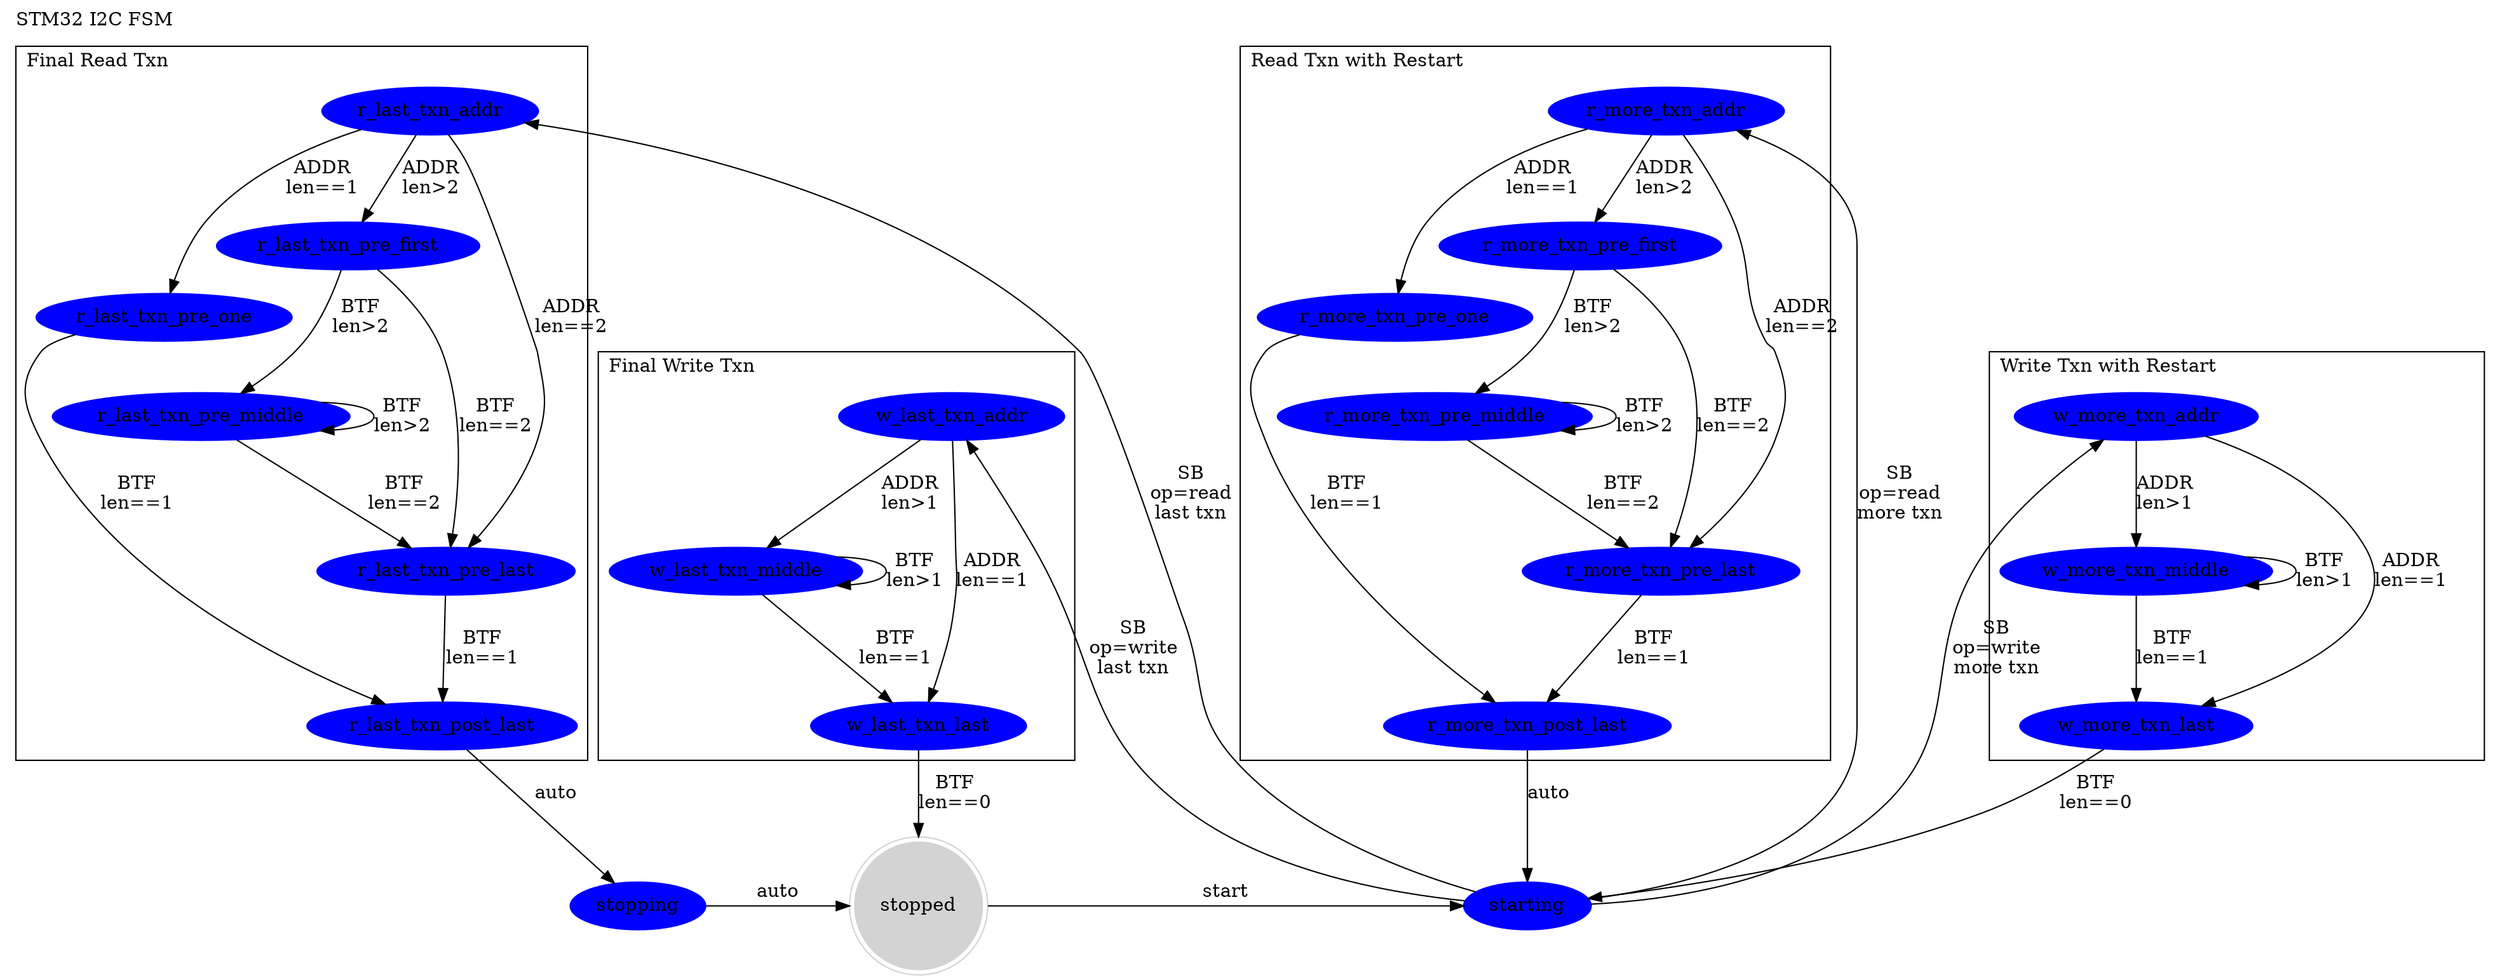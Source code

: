 // Regenerate using graphviz/dotty with this command
//   dot -Tjpg ./flight/Doc/Architecture/stm32_i2c_fsm.dot > ./flight/Doc/Architecture/stm32_i2c_fsm.jpg

digraph stm32_i2c_fsm {
  label="STM32 I2C FSM"
  labelloc=t
  labeljust = l

  {
    node [ style=filled,color=lightgray ]

    stopped [ shape="doublecircle" ]
  }

  node [ style=filled,color=blue ]

  {
    rank=same
    stopped
    stopping
    starting
  }

  // start addr/w[A] data[A] stop
  //     SB       ADDR     BTF
  //      ADDR     DR
  //                STOP
  //
  // start addr/w[A] data[A] data[A] stop
  //     SB       ADDR     BTF     BTF
  //      ADDR     DR       DR
  //                         STOP
  //
  // start addr/w[A] data[A] data[A] data[A] stop
  //     SB       ADDR     BTF     BTF     BTF
  //      ADDR     DR       DR      DR
  //                                 STOP
  //
  subgraph cluster_w_last_txn {
    label="Final Write Txn"
    w_last_txn_addr
    w_last_txn_middle
    w_last_txn_last
  }

  // start addr/w[A] data[A] start
  //     SB       ADDR     BTF
  //      ADDR     DR
  //                START
  //
  // start addr/w[A] data[A] data[A] start
  //     SB       ADDR     BTF     BTF
  //      ADDR     DR       DR
  //                         START
  //
  // start addr/w[A] data[A] data[A] data[A] stop
  //     SB       ADDR     BTF     BTF     BTF
  //      ADDR     DR       DR      DR
  //                                 START
  //
  subgraph cluster_w_more_txn {
    label="Write Txn with Restart"
    w_more_txn_addr
    w_more_txn_middle
    w_more_txn_last
  }

  // start addr/r[A] [data] N stop
  //     SB       ADDR     RXNE
  //      ADDR     STOP    DR
  //               NAK
  //
  // start addr/r[A] [data] A [data] N stop
  //     SB       ADDR     RXNE     RXNE
  //      ADDR             DR       DR
  //               ACK      NAK
  //                        STOP
  //
  // start addr/r[A] [data] A [data] A [data] N stop
  //     SB       ADDR     RXNE     RXNE     RXNE
  //      ADDR             DR       DR       DR
  //               ACK      ACK      NAK
  //                                 STOP
  //
  subgraph cluster_r_last_txn {
    label="Final Read Txn"
    r_last_txn_addr
    r_last_txn_pre_one
    r_last_txn_pre_first
    r_last_txn_pre_middle
    r_last_txn_pre_last
    r_last_txn_post_last
  }

  // start addr/r[A] [data] N start
  //     SB       ADDR     RXNE
  //      ADDR     START   DR
  //               NAK
  //
  // start addr/r[A] [data] A [data] N start
  //     SB       ADDR     RXNE     RXNE
  //      ADDR             DR       DR
  //               ACK      NAK
  //                        START
  //
  // start addr/r[A] [data] A [data] A [data] N start
  //     SB       ADDR     RXNE     RXNE     RXNE
  //      ADDR             DR       DR       DR
  //               ACK      ACK      NAK
  //                                 START
  subgraph cluster_r_more_txn {
    label="Read Txn with Restart"
    r_more_txn_addr
    r_more_txn_pre_one
    r_more_txn_pre_first
    r_more_txn_pre_middle
    r_more_txn_pre_last
    r_more_txn_post_last
  }

  stopping -> stopped [ label="auto" ]
  stopped -> starting [ label="start" ]

  starting -> w_last_txn_addr [ label="SB\nop=write\nlast txn" ]
  starting -> w_more_txn_addr [ label="SB\nop=write\nmore txn" ]

  starting -> r_last_txn_addr [ label="SB\nop=read\nlast txn" ]
  starting -> r_more_txn_addr [ label="SB\nop=read\nmore txn" ]

  w_last_txn_addr -> w_last_txn_last [ label="ADDR\nlen==1" ]
  w_more_txn_addr -> w_more_txn_last [ label="ADDR\nlen==1" ]

  w_last_txn_addr -> w_last_txn_middle [ label="ADDR\nlen>1" ]
  w_more_txn_addr -> w_more_txn_middle [ label="ADDR\nlen>1" ]

  w_last_txn_middle -> w_last_txn_middle [ label="BTF\nlen>1" ]
  w_more_txn_middle -> w_more_txn_middle [ label="BTF\nlen>1" ]

  w_last_txn_middle -> w_last_txn_last [ label="BTF\nlen==1" ]
  w_more_txn_middle -> w_more_txn_last [ label="BTF\nlen==1" ]

  w_last_txn_last -> stopped [ label="BTF\nlen==0" ]
  w_more_txn_last -> starting [ label="BTF\nlen==0" ]


  r_last_txn_addr -> r_last_txn_pre_one [ label="ADDR\nlen==1" ]
  r_more_txn_addr -> r_more_txn_pre_one [ label="ADDR\nlen==1" ]

  r_last_txn_addr -> r_last_txn_pre_last [ label="ADDR\nlen==2" ]
  r_more_txn_addr -> r_more_txn_pre_last [ label="ADDR\nlen==2" ]

  r_last_txn_addr -> r_last_txn_pre_first [ label="ADDR\nlen>2" ]
  r_more_txn_addr -> r_more_txn_pre_first [ label="ADDR\nlen>2" ]

  r_last_txn_pre_one -> r_last_txn_post_last [ label="BTF\nlen==1" ]
  r_more_txn_pre_one -> r_more_txn_post_last [ label="BTF\nlen==1" ]

  r_last_txn_pre_first -> r_last_txn_pre_last [ label="BTF\nlen==2" ]
  r_more_txn_pre_first -> r_more_txn_pre_last [ label="BTF\nlen==2" ]

  r_last_txn_pre_first -> r_last_txn_pre_middle [ label="BTF\nlen>2" ]
  r_more_txn_pre_first -> r_more_txn_pre_middle [ label="BTF\nlen>2" ]

  r_last_txn_pre_middle -> r_last_txn_pre_middle [ label="BTF\nlen>2" ]
  r_more_txn_pre_middle -> r_more_txn_pre_middle [ label="BTF\nlen>2" ]

  r_last_txn_pre_middle -> r_last_txn_pre_last [ label="BTF\nlen==2" ]
  r_more_txn_pre_middle -> r_more_txn_pre_last [ label="BTF\nlen==2" ]

  r_last_txn_pre_last -> r_last_txn_post_last [ label="BTF\nlen==1" ]
  r_more_txn_pre_last -> r_more_txn_post_last [ label="BTF\nlen==1" ]

  r_last_txn_post_last -> stopping [ label="auto" ]
  r_more_txn_post_last -> starting [ label="auto" ]
}
